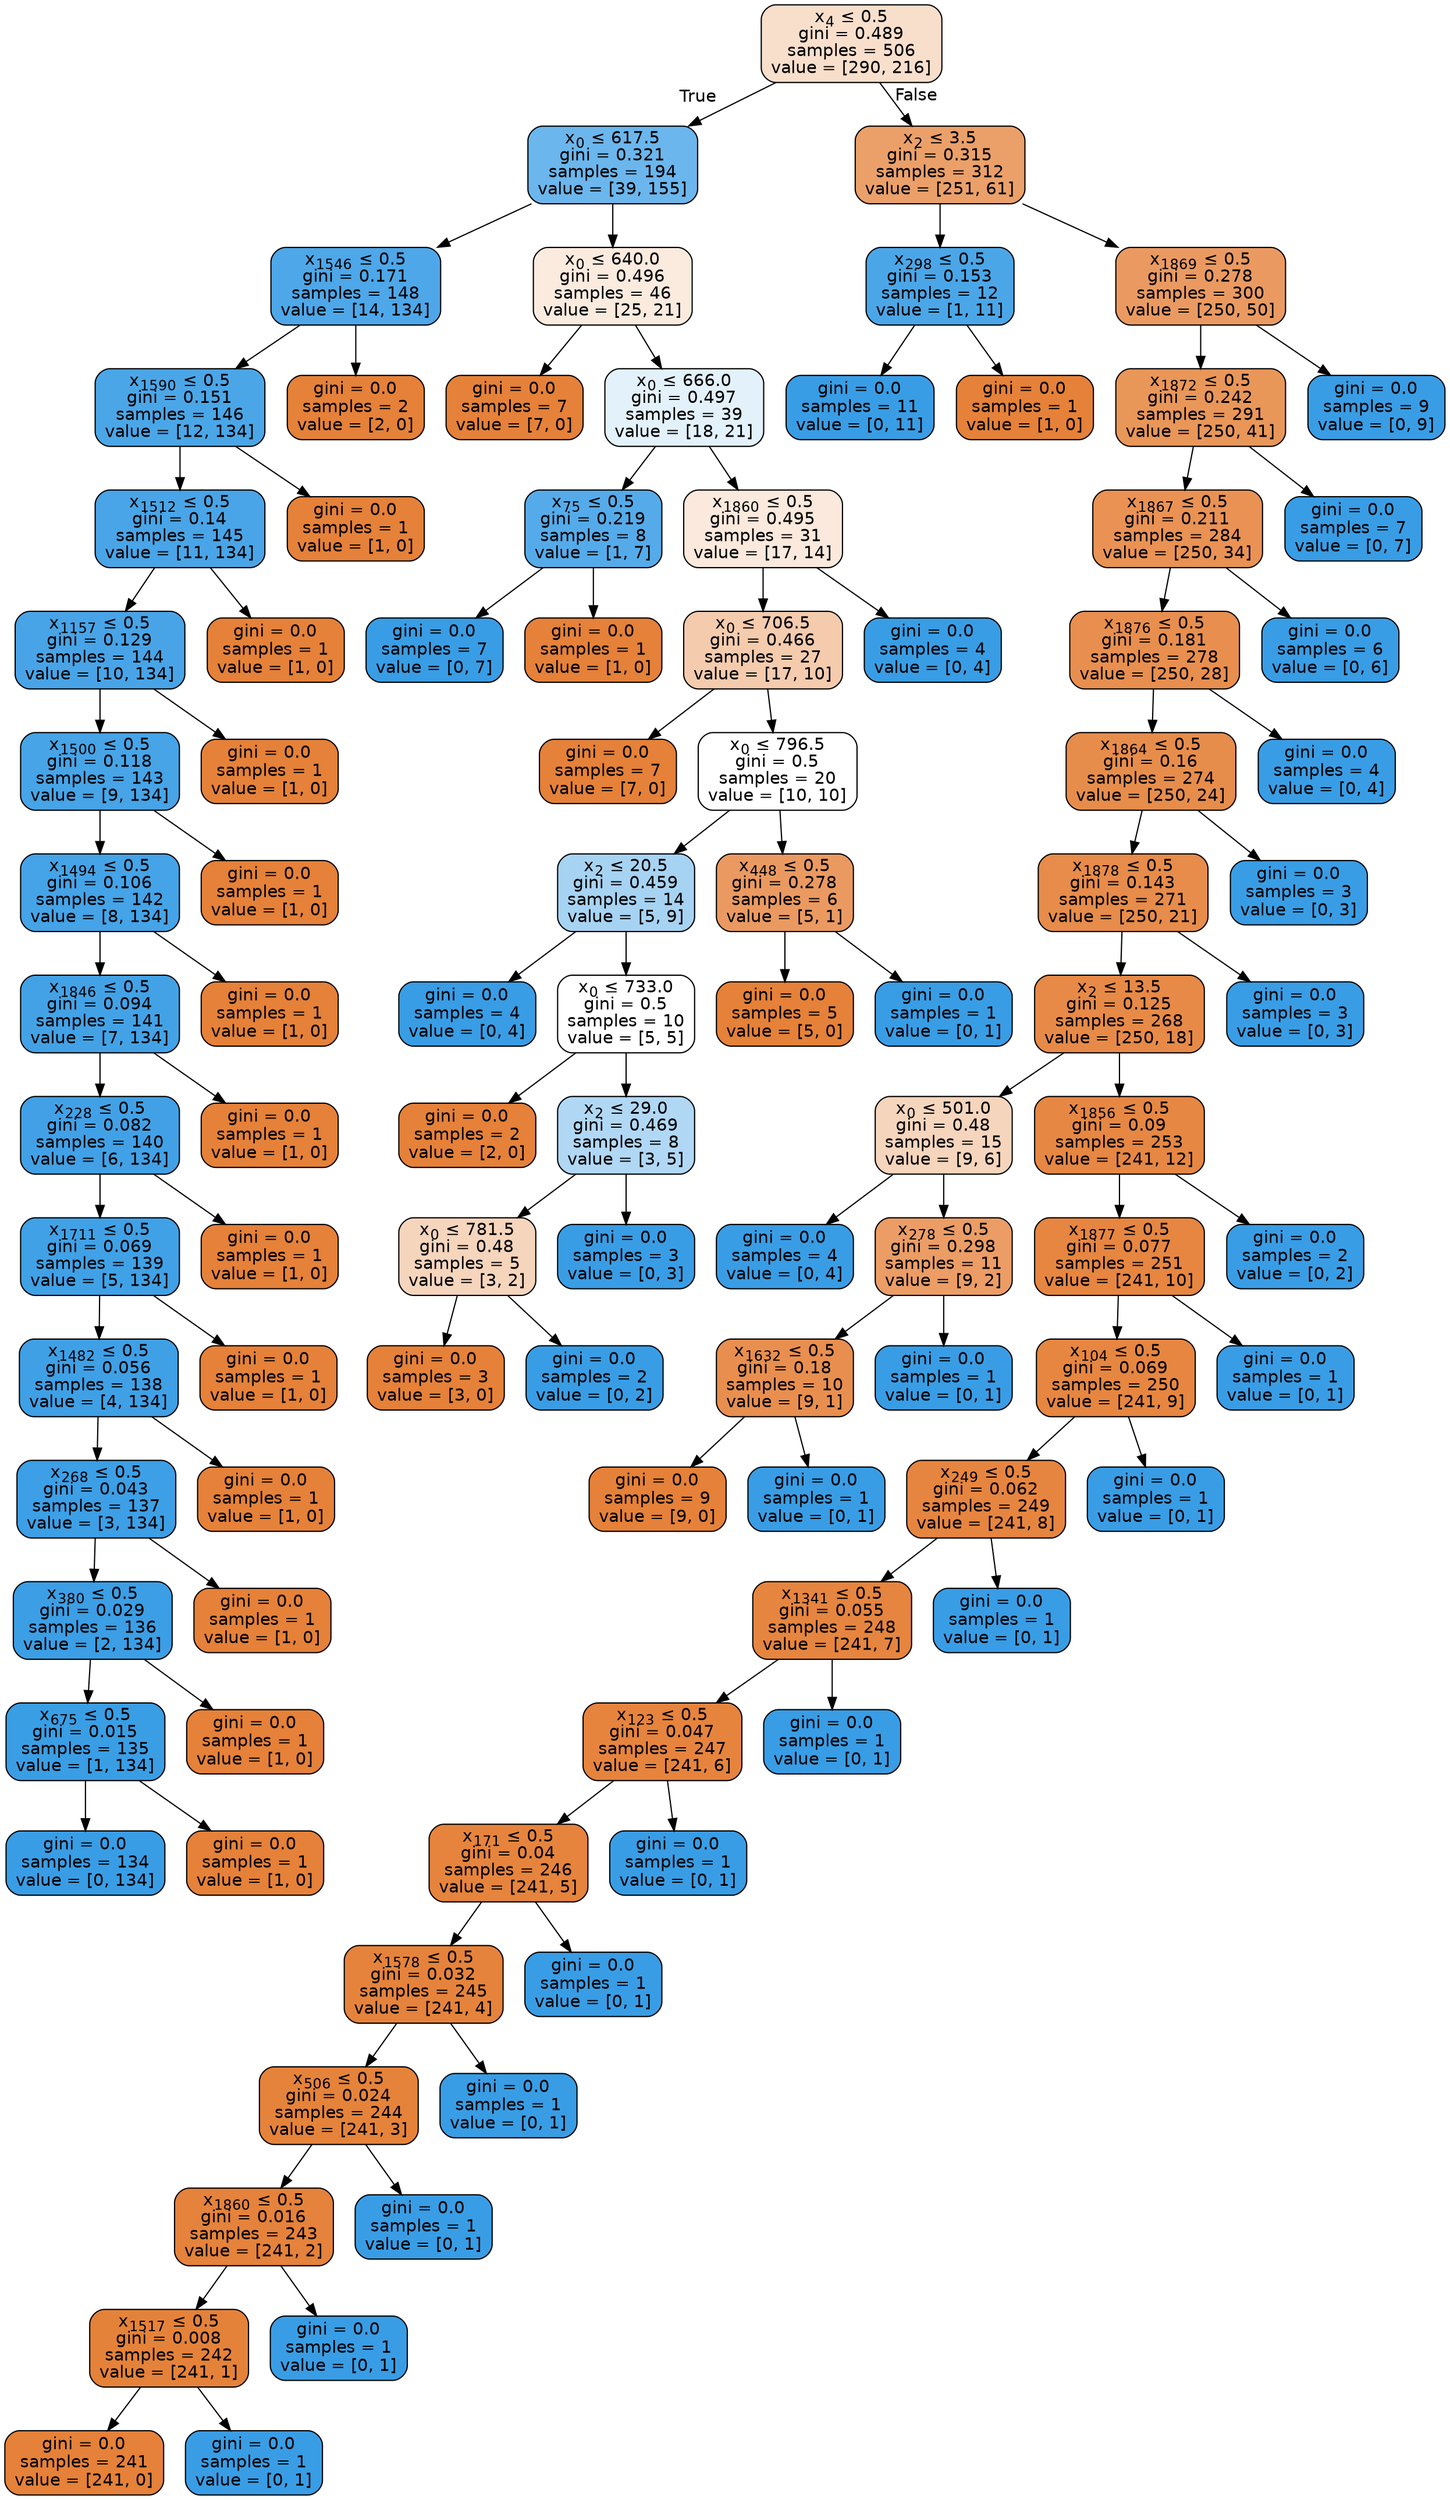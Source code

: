 digraph Tree {
node [shape=box, style="filled, rounded", color="black", fontname="helvetica"] ;
edge [fontname="helvetica"] ;
0 [label=<x<SUB>4</SUB> &le; 0.5<br/>gini = 0.489<br/>samples = 506<br/>value = [290, 216]>, fillcolor="#f8dfcc"] ;
1 [label=<x<SUB>0</SUB> &le; 617.5<br/>gini = 0.321<br/>samples = 194<br/>value = [39, 155]>, fillcolor="#6bb6ec"] ;
0 -> 1 [labeldistance=2.5, labelangle=45, headlabel="True"] ;
2 [label=<x<SUB>1546</SUB> &le; 0.5<br/>gini = 0.171<br/>samples = 148<br/>value = [14, 134]>, fillcolor="#4ea7e8"] ;
1 -> 2 ;
3 [label=<x<SUB>1590</SUB> &le; 0.5<br/>gini = 0.151<br/>samples = 146<br/>value = [12, 134]>, fillcolor="#4ba6e7"] ;
2 -> 3 ;
4 [label=<x<SUB>1512</SUB> &le; 0.5<br/>gini = 0.14<br/>samples = 145<br/>value = [11, 134]>, fillcolor="#49a5e7"] ;
3 -> 4 ;
5 [label=<x<SUB>1157</SUB> &le; 0.5<br/>gini = 0.129<br/>samples = 144<br/>value = [10, 134]>, fillcolor="#48a4e7"] ;
4 -> 5 ;
6 [label=<x<SUB>1500</SUB> &le; 0.5<br/>gini = 0.118<br/>samples = 143<br/>value = [9, 134]>, fillcolor="#46a4e7"] ;
5 -> 6 ;
7 [label=<x<SUB>1494</SUB> &le; 0.5<br/>gini = 0.106<br/>samples = 142<br/>value = [8, 134]>, fillcolor="#45a3e7"] ;
6 -> 7 ;
8 [label=<x<SUB>1846</SUB> &le; 0.5<br/>gini = 0.094<br/>samples = 141<br/>value = [7, 134]>, fillcolor="#43a2e6"] ;
7 -> 8 ;
9 [label=<x<SUB>228</SUB> &le; 0.5<br/>gini = 0.082<br/>samples = 140<br/>value = [6, 134]>, fillcolor="#42a1e6"] ;
8 -> 9 ;
10 [label=<x<SUB>1711</SUB> &le; 0.5<br/>gini = 0.069<br/>samples = 139<br/>value = [5, 134]>, fillcolor="#40a1e6"] ;
9 -> 10 ;
11 [label=<x<SUB>1482</SUB> &le; 0.5<br/>gini = 0.056<br/>samples = 138<br/>value = [4, 134]>, fillcolor="#3fa0e6"] ;
10 -> 11 ;
12 [label=<x<SUB>268</SUB> &le; 0.5<br/>gini = 0.043<br/>samples = 137<br/>value = [3, 134]>, fillcolor="#3d9fe6"] ;
11 -> 12 ;
13 [label=<x<SUB>380</SUB> &le; 0.5<br/>gini = 0.029<br/>samples = 136<br/>value = [2, 134]>, fillcolor="#3c9ee5"] ;
12 -> 13 ;
14 [label=<x<SUB>675</SUB> &le; 0.5<br/>gini = 0.015<br/>samples = 135<br/>value = [1, 134]>, fillcolor="#3a9ee5"] ;
13 -> 14 ;
15 [label=<gini = 0.0<br/>samples = 134<br/>value = [0, 134]>, fillcolor="#399de5"] ;
14 -> 15 ;
16 [label=<gini = 0.0<br/>samples = 1<br/>value = [1, 0]>, fillcolor="#e58139"] ;
14 -> 16 ;
17 [label=<gini = 0.0<br/>samples = 1<br/>value = [1, 0]>, fillcolor="#e58139"] ;
13 -> 17 ;
18 [label=<gini = 0.0<br/>samples = 1<br/>value = [1, 0]>, fillcolor="#e58139"] ;
12 -> 18 ;
19 [label=<gini = 0.0<br/>samples = 1<br/>value = [1, 0]>, fillcolor="#e58139"] ;
11 -> 19 ;
20 [label=<gini = 0.0<br/>samples = 1<br/>value = [1, 0]>, fillcolor="#e58139"] ;
10 -> 20 ;
21 [label=<gini = 0.0<br/>samples = 1<br/>value = [1, 0]>, fillcolor="#e58139"] ;
9 -> 21 ;
22 [label=<gini = 0.0<br/>samples = 1<br/>value = [1, 0]>, fillcolor="#e58139"] ;
8 -> 22 ;
23 [label=<gini = 0.0<br/>samples = 1<br/>value = [1, 0]>, fillcolor="#e58139"] ;
7 -> 23 ;
24 [label=<gini = 0.0<br/>samples = 1<br/>value = [1, 0]>, fillcolor="#e58139"] ;
6 -> 24 ;
25 [label=<gini = 0.0<br/>samples = 1<br/>value = [1, 0]>, fillcolor="#e58139"] ;
5 -> 25 ;
26 [label=<gini = 0.0<br/>samples = 1<br/>value = [1, 0]>, fillcolor="#e58139"] ;
4 -> 26 ;
27 [label=<gini = 0.0<br/>samples = 1<br/>value = [1, 0]>, fillcolor="#e58139"] ;
3 -> 27 ;
28 [label=<gini = 0.0<br/>samples = 2<br/>value = [2, 0]>, fillcolor="#e58139"] ;
2 -> 28 ;
29 [label=<x<SUB>0</SUB> &le; 640.0<br/>gini = 0.496<br/>samples = 46<br/>value = [25, 21]>, fillcolor="#fbebdf"] ;
1 -> 29 ;
30 [label=<gini = 0.0<br/>samples = 7<br/>value = [7, 0]>, fillcolor="#e58139"] ;
29 -> 30 ;
31 [label=<x<SUB>0</SUB> &le; 666.0<br/>gini = 0.497<br/>samples = 39<br/>value = [18, 21]>, fillcolor="#e3f1fb"] ;
29 -> 31 ;
32 [label=<x<SUB>75</SUB> &le; 0.5<br/>gini = 0.219<br/>samples = 8<br/>value = [1, 7]>, fillcolor="#55abe9"] ;
31 -> 32 ;
33 [label=<gini = 0.0<br/>samples = 7<br/>value = [0, 7]>, fillcolor="#399de5"] ;
32 -> 33 ;
34 [label=<gini = 0.0<br/>samples = 1<br/>value = [1, 0]>, fillcolor="#e58139"] ;
32 -> 34 ;
35 [label=<x<SUB>1860</SUB> &le; 0.5<br/>gini = 0.495<br/>samples = 31<br/>value = [17, 14]>, fillcolor="#fae9dc"] ;
31 -> 35 ;
36 [label=<x<SUB>0</SUB> &le; 706.5<br/>gini = 0.466<br/>samples = 27<br/>value = [17, 10]>, fillcolor="#f4cbad"] ;
35 -> 36 ;
37 [label=<gini = 0.0<br/>samples = 7<br/>value = [7, 0]>, fillcolor="#e58139"] ;
36 -> 37 ;
38 [label=<x<SUB>0</SUB> &le; 796.5<br/>gini = 0.5<br/>samples = 20<br/>value = [10, 10]>, fillcolor="#ffffff"] ;
36 -> 38 ;
39 [label=<x<SUB>2</SUB> &le; 20.5<br/>gini = 0.459<br/>samples = 14<br/>value = [5, 9]>, fillcolor="#a7d3f3"] ;
38 -> 39 ;
40 [label=<gini = 0.0<br/>samples = 4<br/>value = [0, 4]>, fillcolor="#399de5"] ;
39 -> 40 ;
41 [label=<x<SUB>0</SUB> &le; 733.0<br/>gini = 0.5<br/>samples = 10<br/>value = [5, 5]>, fillcolor="#ffffff"] ;
39 -> 41 ;
42 [label=<gini = 0.0<br/>samples = 2<br/>value = [2, 0]>, fillcolor="#e58139"] ;
41 -> 42 ;
43 [label=<x<SUB>2</SUB> &le; 29.0<br/>gini = 0.469<br/>samples = 8<br/>value = [3, 5]>, fillcolor="#b0d8f5"] ;
41 -> 43 ;
44 [label=<x<SUB>0</SUB> &le; 781.5<br/>gini = 0.48<br/>samples = 5<br/>value = [3, 2]>, fillcolor="#f6d5bd"] ;
43 -> 44 ;
45 [label=<gini = 0.0<br/>samples = 3<br/>value = [3, 0]>, fillcolor="#e58139"] ;
44 -> 45 ;
46 [label=<gini = 0.0<br/>samples = 2<br/>value = [0, 2]>, fillcolor="#399de5"] ;
44 -> 46 ;
47 [label=<gini = 0.0<br/>samples = 3<br/>value = [0, 3]>, fillcolor="#399de5"] ;
43 -> 47 ;
48 [label=<x<SUB>448</SUB> &le; 0.5<br/>gini = 0.278<br/>samples = 6<br/>value = [5, 1]>, fillcolor="#ea9a61"] ;
38 -> 48 ;
49 [label=<gini = 0.0<br/>samples = 5<br/>value = [5, 0]>, fillcolor="#e58139"] ;
48 -> 49 ;
50 [label=<gini = 0.0<br/>samples = 1<br/>value = [0, 1]>, fillcolor="#399de5"] ;
48 -> 50 ;
51 [label=<gini = 0.0<br/>samples = 4<br/>value = [0, 4]>, fillcolor="#399de5"] ;
35 -> 51 ;
52 [label=<x<SUB>2</SUB> &le; 3.5<br/>gini = 0.315<br/>samples = 312<br/>value = [251, 61]>, fillcolor="#eba069"] ;
0 -> 52 [labeldistance=2.5, labelangle=-45, headlabel="False"] ;
53 [label=<x<SUB>298</SUB> &le; 0.5<br/>gini = 0.153<br/>samples = 12<br/>value = [1, 11]>, fillcolor="#4ba6e7"] ;
52 -> 53 ;
54 [label=<gini = 0.0<br/>samples = 11<br/>value = [0, 11]>, fillcolor="#399de5"] ;
53 -> 54 ;
55 [label=<gini = 0.0<br/>samples = 1<br/>value = [1, 0]>, fillcolor="#e58139"] ;
53 -> 55 ;
56 [label=<x<SUB>1869</SUB> &le; 0.5<br/>gini = 0.278<br/>samples = 300<br/>value = [250, 50]>, fillcolor="#ea9a61"] ;
52 -> 56 ;
57 [label=<x<SUB>1872</SUB> &le; 0.5<br/>gini = 0.242<br/>samples = 291<br/>value = [250, 41]>, fillcolor="#e99659"] ;
56 -> 57 ;
58 [label=<x<SUB>1867</SUB> &le; 0.5<br/>gini = 0.211<br/>samples = 284<br/>value = [250, 34]>, fillcolor="#e99254"] ;
57 -> 58 ;
59 [label=<x<SUB>1876</SUB> &le; 0.5<br/>gini = 0.181<br/>samples = 278<br/>value = [250, 28]>, fillcolor="#e88f4f"] ;
58 -> 59 ;
60 [label=<x<SUB>1864</SUB> &le; 0.5<br/>gini = 0.16<br/>samples = 274<br/>value = [250, 24]>, fillcolor="#e78d4c"] ;
59 -> 60 ;
61 [label=<x<SUB>1878</SUB> &le; 0.5<br/>gini = 0.143<br/>samples = 271<br/>value = [250, 21]>, fillcolor="#e78c4a"] ;
60 -> 61 ;
62 [label=<x<SUB>2</SUB> &le; 13.5<br/>gini = 0.125<br/>samples = 268<br/>value = [250, 18]>, fillcolor="#e78a47"] ;
61 -> 62 ;
63 [label=<x<SUB>0</SUB> &le; 501.0<br/>gini = 0.48<br/>samples = 15<br/>value = [9, 6]>, fillcolor="#f6d5bd"] ;
62 -> 63 ;
64 [label=<gini = 0.0<br/>samples = 4<br/>value = [0, 4]>, fillcolor="#399de5"] ;
63 -> 64 ;
65 [label=<x<SUB>278</SUB> &le; 0.5<br/>gini = 0.298<br/>samples = 11<br/>value = [9, 2]>, fillcolor="#eb9d65"] ;
63 -> 65 ;
66 [label=<x<SUB>1632</SUB> &le; 0.5<br/>gini = 0.18<br/>samples = 10<br/>value = [9, 1]>, fillcolor="#e88f4f"] ;
65 -> 66 ;
67 [label=<gini = 0.0<br/>samples = 9<br/>value = [9, 0]>, fillcolor="#e58139"] ;
66 -> 67 ;
68 [label=<gini = 0.0<br/>samples = 1<br/>value = [0, 1]>, fillcolor="#399de5"] ;
66 -> 68 ;
69 [label=<gini = 0.0<br/>samples = 1<br/>value = [0, 1]>, fillcolor="#399de5"] ;
65 -> 69 ;
70 [label=<x<SUB>1856</SUB> &le; 0.5<br/>gini = 0.09<br/>samples = 253<br/>value = [241, 12]>, fillcolor="#e68743"] ;
62 -> 70 ;
71 [label=<x<SUB>1877</SUB> &le; 0.5<br/>gini = 0.077<br/>samples = 251<br/>value = [241, 10]>, fillcolor="#e68641"] ;
70 -> 71 ;
72 [label=<x<SUB>104</SUB> &le; 0.5<br/>gini = 0.069<br/>samples = 250<br/>value = [241, 9]>, fillcolor="#e68640"] ;
71 -> 72 ;
73 [label=<x<SUB>249</SUB> &le; 0.5<br/>gini = 0.062<br/>samples = 249<br/>value = [241, 8]>, fillcolor="#e68540"] ;
72 -> 73 ;
74 [label=<x<SUB>1341</SUB> &le; 0.5<br/>gini = 0.055<br/>samples = 248<br/>value = [241, 7]>, fillcolor="#e6853f"] ;
73 -> 74 ;
75 [label=<x<SUB>123</SUB> &le; 0.5<br/>gini = 0.047<br/>samples = 247<br/>value = [241, 6]>, fillcolor="#e6843e"] ;
74 -> 75 ;
76 [label=<x<SUB>171</SUB> &le; 0.5<br/>gini = 0.04<br/>samples = 246<br/>value = [241, 5]>, fillcolor="#e6843d"] ;
75 -> 76 ;
77 [label=<x<SUB>1578</SUB> &le; 0.5<br/>gini = 0.032<br/>samples = 245<br/>value = [241, 4]>, fillcolor="#e5833c"] ;
76 -> 77 ;
78 [label=<x<SUB>506</SUB> &le; 0.5<br/>gini = 0.024<br/>samples = 244<br/>value = [241, 3]>, fillcolor="#e5833b"] ;
77 -> 78 ;
79 [label=<x<SUB>1860</SUB> &le; 0.5<br/>gini = 0.016<br/>samples = 243<br/>value = [241, 2]>, fillcolor="#e5823b"] ;
78 -> 79 ;
80 [label=<x<SUB>1517</SUB> &le; 0.5<br/>gini = 0.008<br/>samples = 242<br/>value = [241, 1]>, fillcolor="#e5823a"] ;
79 -> 80 ;
81 [label=<gini = 0.0<br/>samples = 241<br/>value = [241, 0]>, fillcolor="#e58139"] ;
80 -> 81 ;
82 [label=<gini = 0.0<br/>samples = 1<br/>value = [0, 1]>, fillcolor="#399de5"] ;
80 -> 82 ;
83 [label=<gini = 0.0<br/>samples = 1<br/>value = [0, 1]>, fillcolor="#399de5"] ;
79 -> 83 ;
84 [label=<gini = 0.0<br/>samples = 1<br/>value = [0, 1]>, fillcolor="#399de5"] ;
78 -> 84 ;
85 [label=<gini = 0.0<br/>samples = 1<br/>value = [0, 1]>, fillcolor="#399de5"] ;
77 -> 85 ;
86 [label=<gini = 0.0<br/>samples = 1<br/>value = [0, 1]>, fillcolor="#399de5"] ;
76 -> 86 ;
87 [label=<gini = 0.0<br/>samples = 1<br/>value = [0, 1]>, fillcolor="#399de5"] ;
75 -> 87 ;
88 [label=<gini = 0.0<br/>samples = 1<br/>value = [0, 1]>, fillcolor="#399de5"] ;
74 -> 88 ;
89 [label=<gini = 0.0<br/>samples = 1<br/>value = [0, 1]>, fillcolor="#399de5"] ;
73 -> 89 ;
90 [label=<gini = 0.0<br/>samples = 1<br/>value = [0, 1]>, fillcolor="#399de5"] ;
72 -> 90 ;
91 [label=<gini = 0.0<br/>samples = 1<br/>value = [0, 1]>, fillcolor="#399de5"] ;
71 -> 91 ;
92 [label=<gini = 0.0<br/>samples = 2<br/>value = [0, 2]>, fillcolor="#399de5"] ;
70 -> 92 ;
93 [label=<gini = 0.0<br/>samples = 3<br/>value = [0, 3]>, fillcolor="#399de5"] ;
61 -> 93 ;
94 [label=<gini = 0.0<br/>samples = 3<br/>value = [0, 3]>, fillcolor="#399de5"] ;
60 -> 94 ;
95 [label=<gini = 0.0<br/>samples = 4<br/>value = [0, 4]>, fillcolor="#399de5"] ;
59 -> 95 ;
96 [label=<gini = 0.0<br/>samples = 6<br/>value = [0, 6]>, fillcolor="#399de5"] ;
58 -> 96 ;
97 [label=<gini = 0.0<br/>samples = 7<br/>value = [0, 7]>, fillcolor="#399de5"] ;
57 -> 97 ;
98 [label=<gini = 0.0<br/>samples = 9<br/>value = [0, 9]>, fillcolor="#399de5"] ;
56 -> 98 ;
}